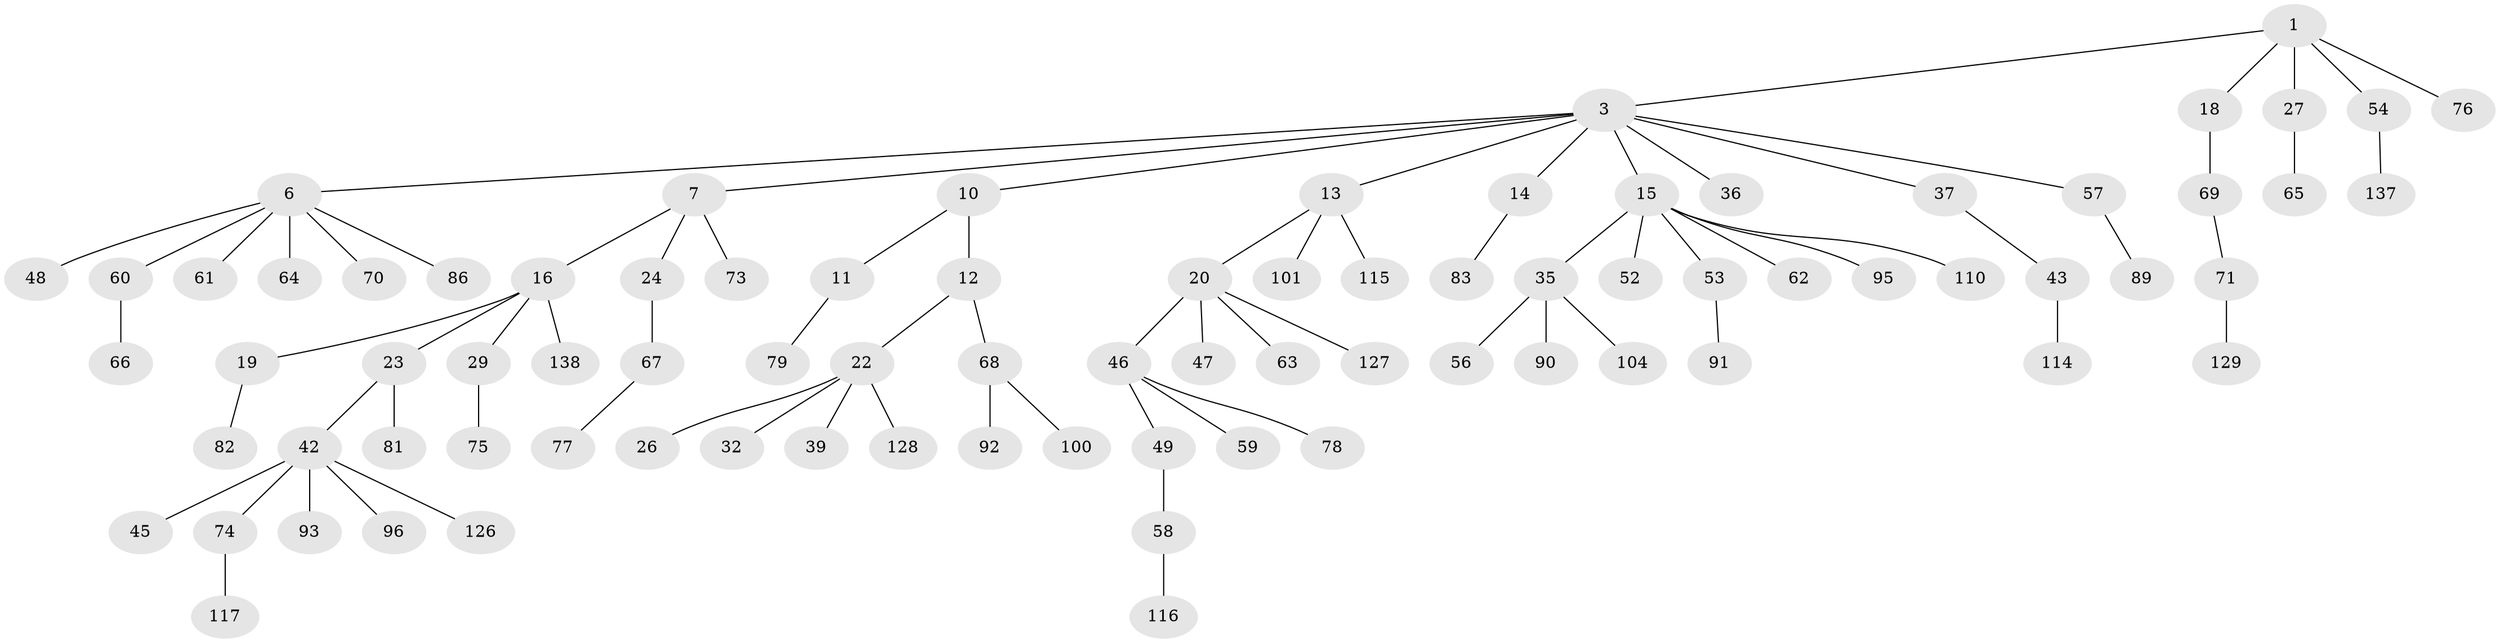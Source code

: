 // original degree distribution, {4: 0.07194244604316546, 3: 0.07913669064748201, 9: 0.007194244604316547, 2: 0.2517985611510791, 5: 0.02877697841726619, 7: 0.007194244604316547, 6: 0.02877697841726619, 1: 0.5251798561151079}
// Generated by graph-tools (version 1.1) at 2025/19/03/04/25 18:19:06]
// undirected, 83 vertices, 82 edges
graph export_dot {
graph [start="1"]
  node [color=gray90,style=filled];
  1 [super="+2+21"];
  3 [super="+4+5"];
  6 [super="+34+8"];
  7 [super="+108+9"];
  10 [super="+109"];
  11;
  12 [super="+80"];
  13;
  14 [super="+17"];
  15;
  16;
  18 [super="+31"];
  19 [super="+99"];
  20 [super="+30"];
  22;
  23 [super="+106+113+28+25"];
  24;
  26 [super="+55"];
  27 [super="+84+122"];
  29;
  32;
  35 [super="+38+40+102+139"];
  36;
  37;
  39;
  42;
  43;
  45;
  46;
  47;
  48 [super="+133"];
  49 [super="+112+121"];
  52;
  53 [super="+111+72+85"];
  54;
  56;
  57;
  58;
  59;
  60;
  61;
  62;
  63;
  64;
  65;
  66;
  67;
  68;
  69;
  70 [super="+123+103+97"];
  71 [super="+118"];
  73;
  74;
  75;
  76;
  77 [super="+135+98"];
  78;
  79;
  81;
  82 [super="+136"];
  83;
  86;
  89;
  90;
  91;
  92;
  93;
  95;
  96 [super="+130"];
  100 [super="+107"];
  101;
  104 [super="+105"];
  110;
  114;
  115;
  116 [super="+131"];
  117;
  126;
  127;
  128;
  129;
  137;
  138;
  1 -- 27;
  1 -- 76;
  1 -- 18;
  1 -- 3;
  1 -- 54;
  3 -- 15;
  3 -- 36;
  3 -- 37;
  3 -- 6;
  3 -- 7;
  3 -- 10;
  3 -- 13;
  3 -- 14;
  3 -- 57;
  6 -- 70;
  6 -- 64;
  6 -- 48;
  6 -- 86;
  6 -- 60;
  6 -- 61;
  7 -- 24;
  7 -- 73;
  7 -- 16;
  10 -- 11;
  10 -- 12;
  11 -- 79;
  12 -- 22;
  12 -- 68;
  13 -- 20;
  13 -- 101;
  13 -- 115;
  14 -- 83;
  15 -- 35;
  15 -- 52;
  15 -- 53;
  15 -- 62;
  15 -- 95;
  15 -- 110;
  16 -- 19;
  16 -- 23;
  16 -- 29;
  16 -- 138;
  18 -- 69;
  19 -- 82;
  20 -- 46;
  20 -- 47;
  20 -- 63;
  20 -- 127;
  22 -- 26;
  22 -- 32;
  22 -- 39;
  22 -- 128;
  23 -- 81;
  23 -- 42;
  24 -- 67;
  27 -- 65;
  29 -- 75;
  35 -- 104;
  35 -- 90;
  35 -- 56;
  37 -- 43;
  42 -- 45;
  42 -- 74;
  42 -- 93;
  42 -- 96;
  42 -- 126;
  43 -- 114;
  46 -- 49;
  46 -- 59;
  46 -- 78;
  49 -- 58;
  53 -- 91;
  54 -- 137;
  57 -- 89;
  58 -- 116;
  60 -- 66;
  67 -- 77;
  68 -- 92;
  68 -- 100;
  69 -- 71;
  71 -- 129;
  74 -- 117;
}
